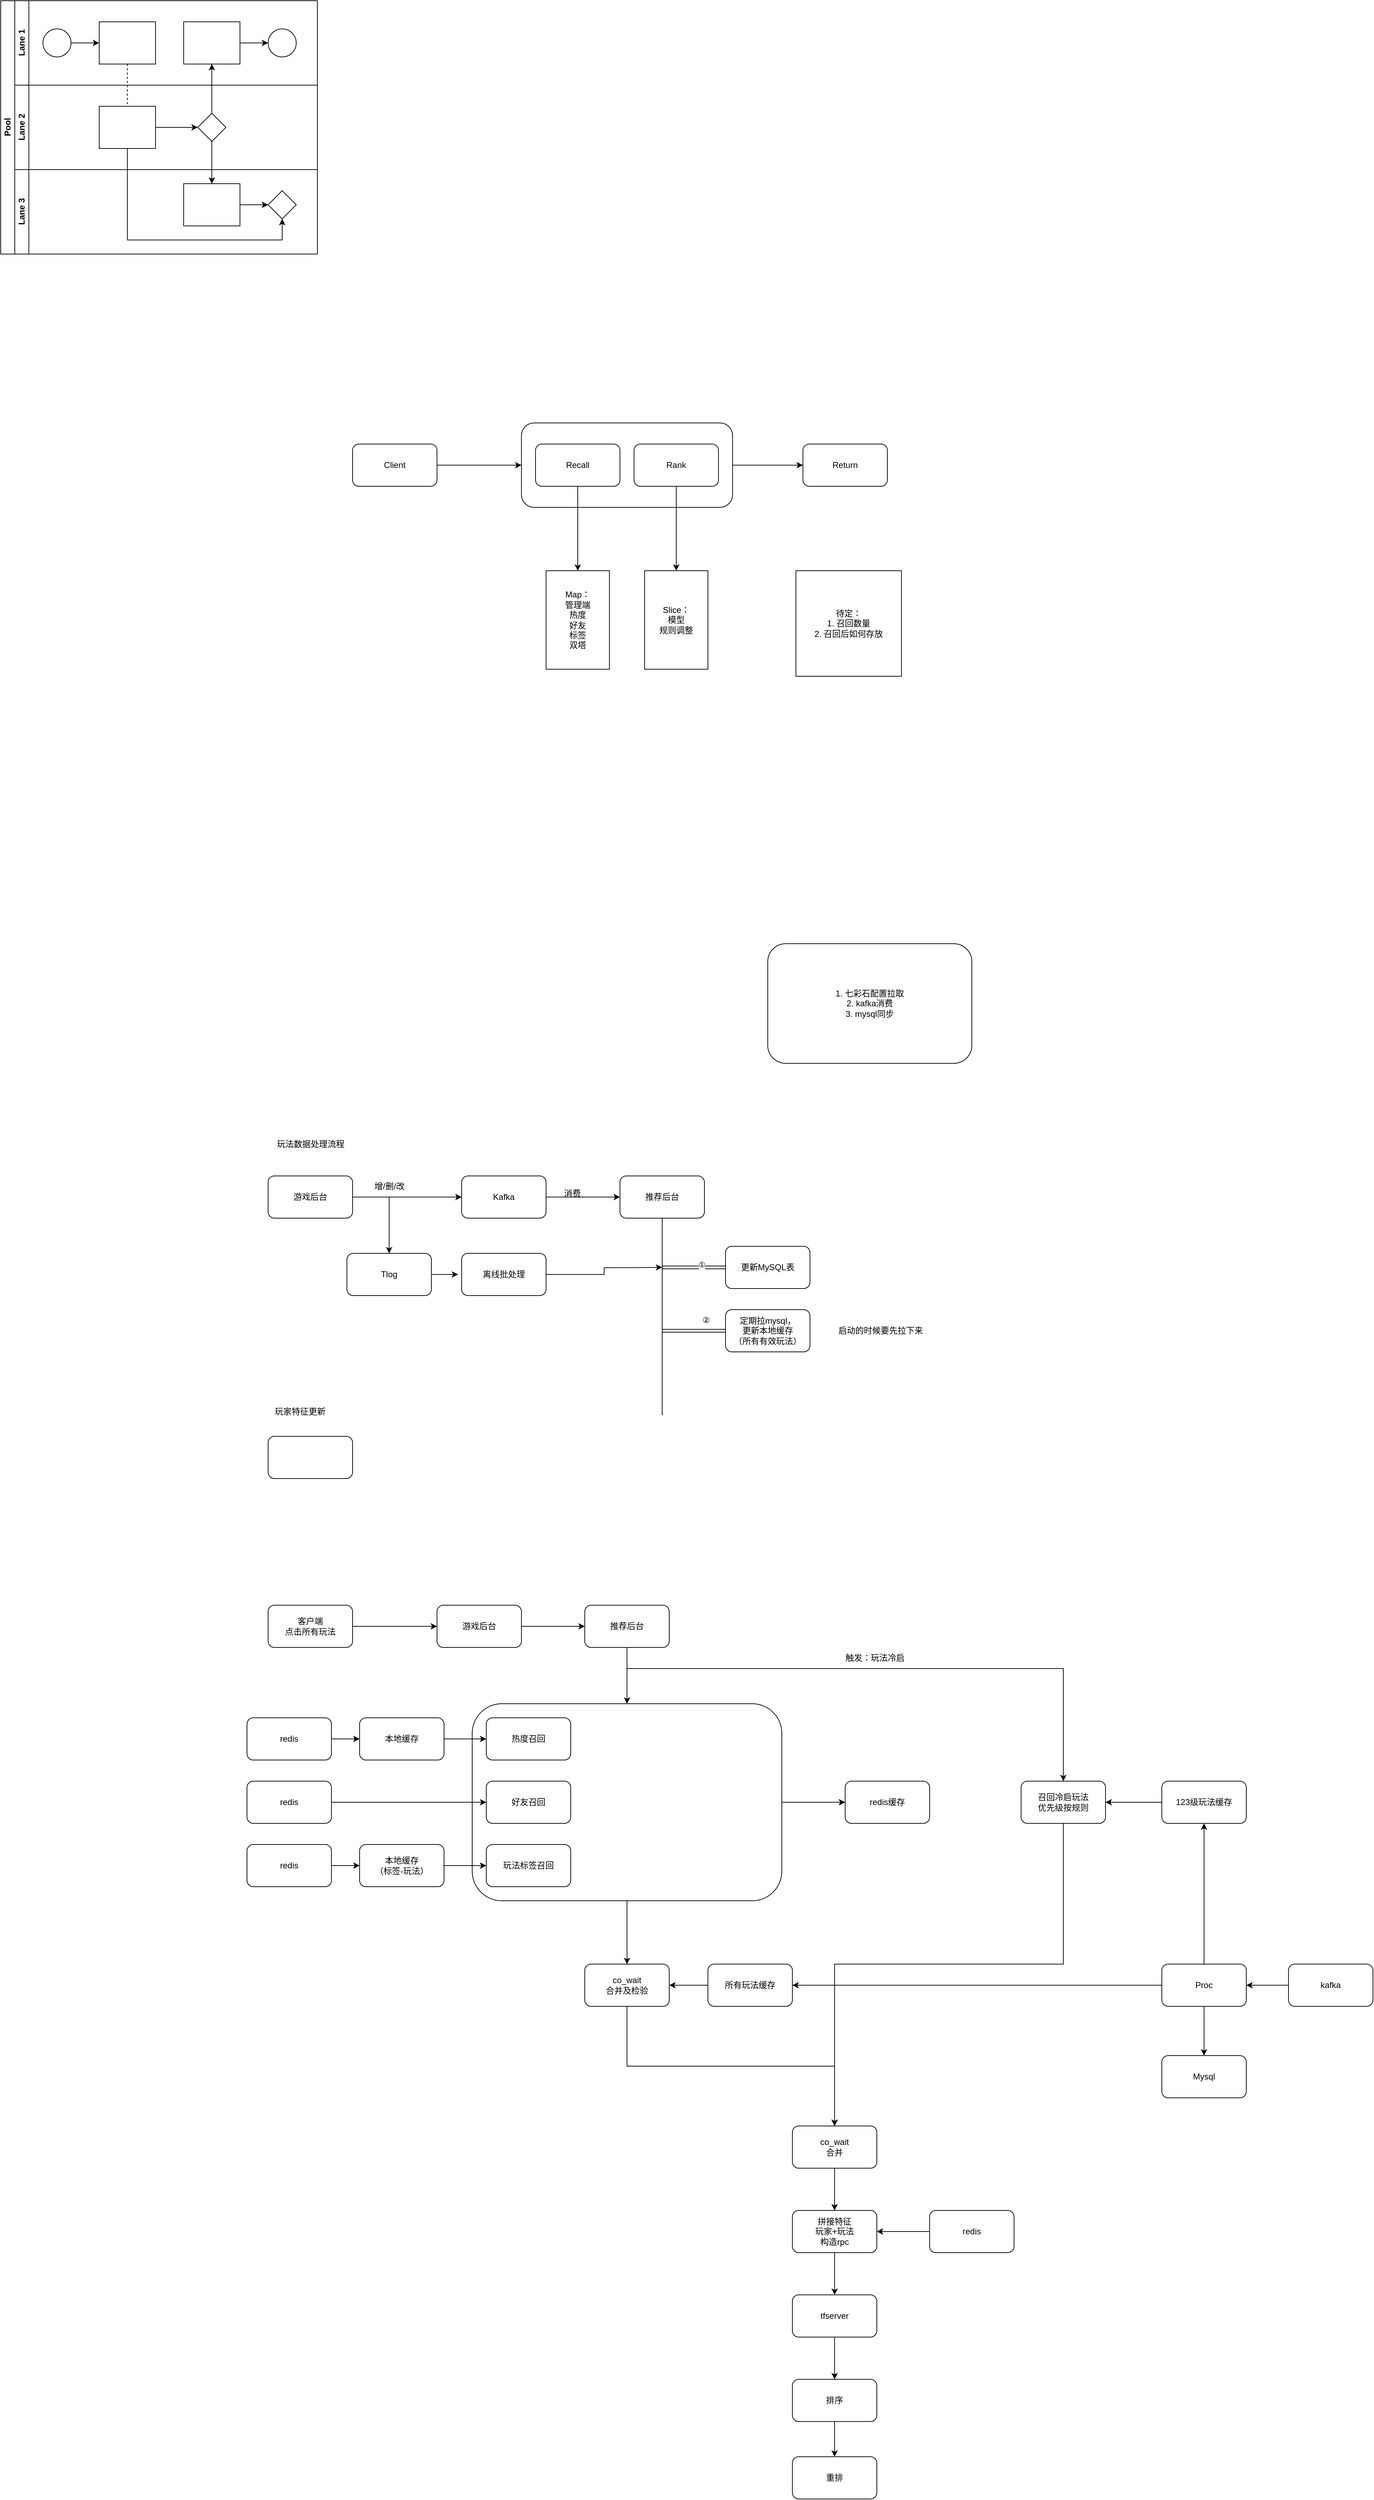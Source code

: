 <mxfile version="21.4.0" type="github">
  <diagram id="prtHgNgQTEPvFCAcTncT" name="Page-1">
    <mxGraphModel dx="2074" dy="1124" grid="1" gridSize="10" guides="1" tooltips="1" connect="1" arrows="1" fold="1" page="1" pageScale="1" pageWidth="3300" pageHeight="4681" math="0" shadow="0">
      <root>
        <mxCell id="0" />
        <mxCell id="1" parent="0" />
        <mxCell id="dNxyNK7c78bLwvsdeMH5-19" value="Pool" style="swimlane;html=1;childLayout=stackLayout;resizeParent=1;resizeParentMax=0;horizontal=0;startSize=20;horizontalStack=0;" parent="1" vertex="1">
          <mxGeometry x="120" y="120" width="450" height="360" as="geometry" />
        </mxCell>
        <mxCell id="dNxyNK7c78bLwvsdeMH5-27" value="" style="edgeStyle=orthogonalEdgeStyle;rounded=0;orthogonalLoop=1;jettySize=auto;html=1;dashed=1;endArrow=none;endFill=0;" parent="dNxyNK7c78bLwvsdeMH5-19" source="dNxyNK7c78bLwvsdeMH5-24" target="dNxyNK7c78bLwvsdeMH5-26" edge="1">
          <mxGeometry relative="1" as="geometry" />
        </mxCell>
        <mxCell id="dNxyNK7c78bLwvsdeMH5-31" style="edgeStyle=orthogonalEdgeStyle;rounded=0;orthogonalLoop=1;jettySize=auto;html=1;endArrow=classic;endFill=1;" parent="dNxyNK7c78bLwvsdeMH5-19" source="dNxyNK7c78bLwvsdeMH5-28" target="dNxyNK7c78bLwvsdeMH5-30" edge="1">
          <mxGeometry relative="1" as="geometry" />
        </mxCell>
        <mxCell id="dNxyNK7c78bLwvsdeMH5-35" style="edgeStyle=orthogonalEdgeStyle;rounded=0;orthogonalLoop=1;jettySize=auto;html=1;endArrow=classic;endFill=1;" parent="dNxyNK7c78bLwvsdeMH5-19" source="dNxyNK7c78bLwvsdeMH5-28" target="dNxyNK7c78bLwvsdeMH5-34" edge="1">
          <mxGeometry relative="1" as="geometry" />
        </mxCell>
        <mxCell id="dNxyNK7c78bLwvsdeMH5-38" style="edgeStyle=orthogonalEdgeStyle;rounded=0;orthogonalLoop=1;jettySize=auto;html=1;endArrow=classic;endFill=1;" parent="dNxyNK7c78bLwvsdeMH5-19" source="dNxyNK7c78bLwvsdeMH5-26" target="dNxyNK7c78bLwvsdeMH5-36" edge="1">
          <mxGeometry relative="1" as="geometry">
            <Array as="points">
              <mxPoint x="180" y="340" />
              <mxPoint x="400" y="340" />
            </Array>
          </mxGeometry>
        </mxCell>
        <mxCell id="dNxyNK7c78bLwvsdeMH5-20" value="Lane 1" style="swimlane;html=1;startSize=20;horizontal=0;" parent="dNxyNK7c78bLwvsdeMH5-19" vertex="1">
          <mxGeometry x="20" width="430" height="120" as="geometry" />
        </mxCell>
        <mxCell id="dNxyNK7c78bLwvsdeMH5-25" value="" style="edgeStyle=orthogonalEdgeStyle;rounded=0;orthogonalLoop=1;jettySize=auto;html=1;" parent="dNxyNK7c78bLwvsdeMH5-20" source="dNxyNK7c78bLwvsdeMH5-23" target="dNxyNK7c78bLwvsdeMH5-24" edge="1">
          <mxGeometry relative="1" as="geometry" />
        </mxCell>
        <mxCell id="dNxyNK7c78bLwvsdeMH5-23" value="" style="ellipse;whiteSpace=wrap;html=1;" parent="dNxyNK7c78bLwvsdeMH5-20" vertex="1">
          <mxGeometry x="40" y="40" width="40" height="40" as="geometry" />
        </mxCell>
        <mxCell id="dNxyNK7c78bLwvsdeMH5-24" value="" style="rounded=0;whiteSpace=wrap;html=1;fontFamily=Helvetica;fontSize=12;fontColor=#000000;align=center;" parent="dNxyNK7c78bLwvsdeMH5-20" vertex="1">
          <mxGeometry x="120" y="30" width="80" height="60" as="geometry" />
        </mxCell>
        <mxCell id="dNxyNK7c78bLwvsdeMH5-33" value="" style="edgeStyle=orthogonalEdgeStyle;rounded=0;orthogonalLoop=1;jettySize=auto;html=1;endArrow=classic;endFill=1;" parent="dNxyNK7c78bLwvsdeMH5-20" source="dNxyNK7c78bLwvsdeMH5-30" target="dNxyNK7c78bLwvsdeMH5-32" edge="1">
          <mxGeometry relative="1" as="geometry" />
        </mxCell>
        <mxCell id="dNxyNK7c78bLwvsdeMH5-30" value="" style="rounded=0;whiteSpace=wrap;html=1;fontFamily=Helvetica;fontSize=12;fontColor=#000000;align=center;" parent="dNxyNK7c78bLwvsdeMH5-20" vertex="1">
          <mxGeometry x="240" y="30" width="80" height="60" as="geometry" />
        </mxCell>
        <mxCell id="dNxyNK7c78bLwvsdeMH5-32" value="" style="ellipse;whiteSpace=wrap;html=1;" parent="dNxyNK7c78bLwvsdeMH5-20" vertex="1">
          <mxGeometry x="360" y="40" width="40" height="40" as="geometry" />
        </mxCell>
        <mxCell id="dNxyNK7c78bLwvsdeMH5-21" value="Lane 2" style="swimlane;html=1;startSize=20;horizontal=0;" parent="dNxyNK7c78bLwvsdeMH5-19" vertex="1">
          <mxGeometry x="20" y="120" width="430" height="120" as="geometry" />
        </mxCell>
        <mxCell id="dNxyNK7c78bLwvsdeMH5-29" value="" style="edgeStyle=orthogonalEdgeStyle;rounded=0;orthogonalLoop=1;jettySize=auto;html=1;endArrow=classic;endFill=1;" parent="dNxyNK7c78bLwvsdeMH5-21" source="dNxyNK7c78bLwvsdeMH5-26" target="dNxyNK7c78bLwvsdeMH5-28" edge="1">
          <mxGeometry relative="1" as="geometry" />
        </mxCell>
        <mxCell id="dNxyNK7c78bLwvsdeMH5-26" value="" style="rounded=0;whiteSpace=wrap;html=1;fontFamily=Helvetica;fontSize=12;fontColor=#000000;align=center;" parent="dNxyNK7c78bLwvsdeMH5-21" vertex="1">
          <mxGeometry x="120" y="30" width="80" height="60" as="geometry" />
        </mxCell>
        <mxCell id="dNxyNK7c78bLwvsdeMH5-28" value="" style="rhombus;whiteSpace=wrap;html=1;fontFamily=Helvetica;fontSize=12;fontColor=#000000;align=center;" parent="dNxyNK7c78bLwvsdeMH5-21" vertex="1">
          <mxGeometry x="260" y="40" width="40" height="40" as="geometry" />
        </mxCell>
        <mxCell id="dNxyNK7c78bLwvsdeMH5-22" value="Lane 3" style="swimlane;html=1;startSize=20;horizontal=0;" parent="dNxyNK7c78bLwvsdeMH5-19" vertex="1">
          <mxGeometry x="20" y="240" width="430" height="120" as="geometry" />
        </mxCell>
        <mxCell id="dNxyNK7c78bLwvsdeMH5-37" value="" style="edgeStyle=orthogonalEdgeStyle;rounded=0;orthogonalLoop=1;jettySize=auto;html=1;endArrow=classic;endFill=1;" parent="dNxyNK7c78bLwvsdeMH5-22" source="dNxyNK7c78bLwvsdeMH5-34" target="dNxyNK7c78bLwvsdeMH5-36" edge="1">
          <mxGeometry relative="1" as="geometry" />
        </mxCell>
        <mxCell id="dNxyNK7c78bLwvsdeMH5-34" value="" style="rounded=0;whiteSpace=wrap;html=1;fontFamily=Helvetica;fontSize=12;fontColor=#000000;align=center;" parent="dNxyNK7c78bLwvsdeMH5-22" vertex="1">
          <mxGeometry x="240" y="20" width="80" height="60" as="geometry" />
        </mxCell>
        <mxCell id="dNxyNK7c78bLwvsdeMH5-36" value="" style="rhombus;whiteSpace=wrap;html=1;fontFamily=Helvetica;fontSize=12;fontColor=#000000;align=center;" parent="dNxyNK7c78bLwvsdeMH5-22" vertex="1">
          <mxGeometry x="360" y="30" width="40" height="40" as="geometry" />
        </mxCell>
        <mxCell id="fTJzFrV_b3VGSLd2efUN-6" style="edgeStyle=orthogonalEdgeStyle;rounded=0;orthogonalLoop=1;jettySize=auto;html=1;exitX=1;exitY=0.5;exitDx=0;exitDy=0;entryX=0;entryY=0.5;entryDx=0;entryDy=0;" edge="1" parent="1" source="fTJzFrV_b3VGSLd2efUN-2" target="fTJzFrV_b3VGSLd2efUN-3">
          <mxGeometry relative="1" as="geometry" />
        </mxCell>
        <mxCell id="fTJzFrV_b3VGSLd2efUN-2" value="Client" style="rounded=1;whiteSpace=wrap;html=1;" vertex="1" parent="1">
          <mxGeometry x="620" y="750" width="120" height="60" as="geometry" />
        </mxCell>
        <mxCell id="fTJzFrV_b3VGSLd2efUN-8" style="edgeStyle=orthogonalEdgeStyle;rounded=0;orthogonalLoop=1;jettySize=auto;html=1;exitX=1;exitY=0.5;exitDx=0;exitDy=0;entryX=0;entryY=0.5;entryDx=0;entryDy=0;" edge="1" parent="1" source="fTJzFrV_b3VGSLd2efUN-3" target="fTJzFrV_b3VGSLd2efUN-7">
          <mxGeometry relative="1" as="geometry">
            <mxPoint x="1250" y="780" as="targetPoint" />
          </mxGeometry>
        </mxCell>
        <mxCell id="fTJzFrV_b3VGSLd2efUN-3" value="" style="rounded=1;whiteSpace=wrap;html=1;" vertex="1" parent="1">
          <mxGeometry x="860" y="720" width="300" height="120" as="geometry" />
        </mxCell>
        <mxCell id="fTJzFrV_b3VGSLd2efUN-12" style="edgeStyle=orthogonalEdgeStyle;rounded=0;orthogonalLoop=1;jettySize=auto;html=1;exitX=0.5;exitY=1;exitDx=0;exitDy=0;entryX=0.5;entryY=0;entryDx=0;entryDy=0;" edge="1" parent="1" source="fTJzFrV_b3VGSLd2efUN-4" target="fTJzFrV_b3VGSLd2efUN-11">
          <mxGeometry relative="1" as="geometry" />
        </mxCell>
        <mxCell id="fTJzFrV_b3VGSLd2efUN-4" value="Rank" style="rounded=1;whiteSpace=wrap;html=1;" vertex="1" parent="1">
          <mxGeometry x="1020" y="750" width="120" height="60" as="geometry" />
        </mxCell>
        <mxCell id="fTJzFrV_b3VGSLd2efUN-10" style="edgeStyle=orthogonalEdgeStyle;rounded=0;orthogonalLoop=1;jettySize=auto;html=1;exitX=0.5;exitY=1;exitDx=0;exitDy=0;entryX=0.5;entryY=0;entryDx=0;entryDy=0;" edge="1" parent="1" source="fTJzFrV_b3VGSLd2efUN-5" target="fTJzFrV_b3VGSLd2efUN-9">
          <mxGeometry relative="1" as="geometry" />
        </mxCell>
        <mxCell id="fTJzFrV_b3VGSLd2efUN-5" value="Recall" style="rounded=1;whiteSpace=wrap;html=1;" vertex="1" parent="1">
          <mxGeometry x="880" y="750" width="120" height="60" as="geometry" />
        </mxCell>
        <mxCell id="fTJzFrV_b3VGSLd2efUN-7" value="Return" style="rounded=1;whiteSpace=wrap;html=1;" vertex="1" parent="1">
          <mxGeometry x="1260" y="750" width="120" height="60" as="geometry" />
        </mxCell>
        <mxCell id="fTJzFrV_b3VGSLd2efUN-9" value="Map：&lt;br&gt;管理端&lt;br&gt;热度&lt;br&gt;好友&lt;br&gt;标签&lt;br&gt;双塔" style="rounded=0;whiteSpace=wrap;html=1;" vertex="1" parent="1">
          <mxGeometry x="895" y="930" width="90" height="140" as="geometry" />
        </mxCell>
        <mxCell id="fTJzFrV_b3VGSLd2efUN-11" value="Slice：&lt;br&gt;模型&lt;br&gt;规则调整" style="rounded=0;whiteSpace=wrap;html=1;" vertex="1" parent="1">
          <mxGeometry x="1035" y="930" width="90" height="140" as="geometry" />
        </mxCell>
        <mxCell id="fTJzFrV_b3VGSLd2efUN-13" value="待定：&lt;br&gt;1. 召回数量&lt;br&gt;2. 召回后如何存放" style="whiteSpace=wrap;html=1;aspect=fixed;" vertex="1" parent="1">
          <mxGeometry x="1250" y="930" width="150" height="150" as="geometry" />
        </mxCell>
        <mxCell id="fTJzFrV_b3VGSLd2efUN-17" style="edgeStyle=orthogonalEdgeStyle;rounded=0;orthogonalLoop=1;jettySize=auto;html=1;exitX=1;exitY=0.5;exitDx=0;exitDy=0;entryX=0;entryY=0.5;entryDx=0;entryDy=0;" edge="1" parent="1" source="fTJzFrV_b3VGSLd2efUN-14" target="fTJzFrV_b3VGSLd2efUN-15">
          <mxGeometry relative="1" as="geometry" />
        </mxCell>
        <mxCell id="fTJzFrV_b3VGSLd2efUN-14" value="游戏后台" style="rounded=1;whiteSpace=wrap;html=1;" vertex="1" parent="1">
          <mxGeometry x="500" y="1790" width="120" height="60" as="geometry" />
        </mxCell>
        <mxCell id="fTJzFrV_b3VGSLd2efUN-18" style="edgeStyle=orthogonalEdgeStyle;rounded=0;orthogonalLoop=1;jettySize=auto;html=1;exitX=1;exitY=0.5;exitDx=0;exitDy=0;" edge="1" parent="1" source="fTJzFrV_b3VGSLd2efUN-15" target="fTJzFrV_b3VGSLd2efUN-16">
          <mxGeometry relative="1" as="geometry" />
        </mxCell>
        <mxCell id="fTJzFrV_b3VGSLd2efUN-15" value="Kafka" style="rounded=1;whiteSpace=wrap;html=1;" vertex="1" parent="1">
          <mxGeometry x="775" y="1790" width="120" height="60" as="geometry" />
        </mxCell>
        <mxCell id="fTJzFrV_b3VGSLd2efUN-16" value="推荐后台" style="rounded=1;whiteSpace=wrap;html=1;" vertex="1" parent="1">
          <mxGeometry x="1000" y="1790" width="120" height="60" as="geometry" />
        </mxCell>
        <mxCell id="fTJzFrV_b3VGSLd2efUN-31" style="edgeStyle=orthogonalEdgeStyle;rounded=0;orthogonalLoop=1;jettySize=auto;html=1;entryX=0.5;entryY=0;entryDx=0;entryDy=0;" edge="1" parent="1" source="fTJzFrV_b3VGSLd2efUN-19" target="fTJzFrV_b3VGSLd2efUN-29">
          <mxGeometry relative="1" as="geometry" />
        </mxCell>
        <mxCell id="fTJzFrV_b3VGSLd2efUN-19" value="增/删/改" style="text;html=1;align=center;verticalAlign=middle;resizable=0;points=[];autosize=1;strokeColor=none;fillColor=none;" vertex="1" parent="1">
          <mxGeometry x="637" y="1790" width="70" height="30" as="geometry" />
        </mxCell>
        <mxCell id="fTJzFrV_b3VGSLd2efUN-20" value="消费" style="text;html=1;align=center;verticalAlign=middle;resizable=0;points=[];autosize=1;strokeColor=none;fillColor=none;" vertex="1" parent="1">
          <mxGeometry x="907" y="1800" width="50" height="30" as="geometry" />
        </mxCell>
        <mxCell id="fTJzFrV_b3VGSLd2efUN-21" value="" style="endArrow=none;html=1;rounded=0;entryX=0.5;entryY=1;entryDx=0;entryDy=0;" edge="1" parent="1" target="fTJzFrV_b3VGSLd2efUN-16">
          <mxGeometry width="50" height="50" relative="1" as="geometry">
            <mxPoint x="1060" y="2130" as="sourcePoint" />
            <mxPoint x="1060" y="1940" as="targetPoint" />
            <Array as="points">
              <mxPoint x="1060" y="1920" />
            </Array>
          </mxGeometry>
        </mxCell>
        <mxCell id="fTJzFrV_b3VGSLd2efUN-22" value="玩法数据处理流程" style="text;html=1;align=center;verticalAlign=middle;resizable=0;points=[];autosize=1;strokeColor=none;fillColor=none;" vertex="1" parent="1">
          <mxGeometry x="490" y="1730" width="140" height="30" as="geometry" />
        </mxCell>
        <mxCell id="fTJzFrV_b3VGSLd2efUN-24" style="rounded=0;orthogonalLoop=1;jettySize=auto;html=1;exitX=0;exitY=0.5;exitDx=0;exitDy=0;shape=link;" edge="1" parent="1" source="fTJzFrV_b3VGSLd2efUN-23">
          <mxGeometry relative="1" as="geometry">
            <mxPoint x="1060" y="1920" as="targetPoint" />
          </mxGeometry>
        </mxCell>
        <mxCell id="fTJzFrV_b3VGSLd2efUN-27" value="①" style="edgeLabel;html=1;align=center;verticalAlign=middle;resizable=0;points=[];" vertex="1" connectable="0" parent="fTJzFrV_b3VGSLd2efUN-24">
          <mxGeometry x="-0.23" y="-4" relative="1" as="geometry">
            <mxPoint as="offset" />
          </mxGeometry>
        </mxCell>
        <mxCell id="fTJzFrV_b3VGSLd2efUN-23" value="更新MySQL表" style="rounded=1;whiteSpace=wrap;html=1;" vertex="1" parent="1">
          <mxGeometry x="1150" y="1890" width="120" height="60" as="geometry" />
        </mxCell>
        <mxCell id="fTJzFrV_b3VGSLd2efUN-25" style="rounded=0;orthogonalLoop=1;jettySize=auto;html=1;exitX=0;exitY=0.5;exitDx=0;exitDy=0;shape=link;" edge="1" parent="1" source="fTJzFrV_b3VGSLd2efUN-26">
          <mxGeometry relative="1" as="geometry">
            <mxPoint x="1060" y="2010" as="targetPoint" />
          </mxGeometry>
        </mxCell>
        <mxCell id="fTJzFrV_b3VGSLd2efUN-26" value="定期拉mysql，&lt;br&gt;更新本地缓存&lt;br&gt;（所有有效玩法）" style="rounded=1;whiteSpace=wrap;html=1;" vertex="1" parent="1">
          <mxGeometry x="1150" y="1980" width="120" height="60" as="geometry" />
        </mxCell>
        <mxCell id="fTJzFrV_b3VGSLd2efUN-28" value="②" style="text;html=1;align=center;verticalAlign=middle;resizable=0;points=[];autosize=1;strokeColor=none;fillColor=none;" vertex="1" parent="1">
          <mxGeometry x="1102" y="1980" width="40" height="30" as="geometry" />
        </mxCell>
        <mxCell id="fTJzFrV_b3VGSLd2efUN-33" style="edgeStyle=orthogonalEdgeStyle;rounded=0;orthogonalLoop=1;jettySize=auto;html=1;exitX=1;exitY=0.5;exitDx=0;exitDy=0;" edge="1" parent="1" source="fTJzFrV_b3VGSLd2efUN-29">
          <mxGeometry relative="1" as="geometry">
            <mxPoint x="770" y="1930" as="targetPoint" />
          </mxGeometry>
        </mxCell>
        <mxCell id="fTJzFrV_b3VGSLd2efUN-29" value="Tlog" style="rounded=1;whiteSpace=wrap;html=1;" vertex="1" parent="1">
          <mxGeometry x="612" y="1900" width="120" height="60" as="geometry" />
        </mxCell>
        <mxCell id="fTJzFrV_b3VGSLd2efUN-34" style="edgeStyle=orthogonalEdgeStyle;rounded=0;orthogonalLoop=1;jettySize=auto;html=1;exitX=1;exitY=0.5;exitDx=0;exitDy=0;" edge="1" parent="1" source="fTJzFrV_b3VGSLd2efUN-32">
          <mxGeometry relative="1" as="geometry">
            <mxPoint x="1060" y="1920" as="targetPoint" />
          </mxGeometry>
        </mxCell>
        <mxCell id="fTJzFrV_b3VGSLd2efUN-32" value="离线批处理" style="rounded=1;whiteSpace=wrap;html=1;" vertex="1" parent="1">
          <mxGeometry x="775" y="1900" width="120" height="60" as="geometry" />
        </mxCell>
        <mxCell id="fTJzFrV_b3VGSLd2efUN-35" value="启动的时候要先拉下来" style="text;html=1;align=center;verticalAlign=middle;resizable=0;points=[];autosize=1;strokeColor=none;fillColor=none;" vertex="1" parent="1">
          <mxGeometry x="1290" y="1995" width="160" height="30" as="geometry" />
        </mxCell>
        <mxCell id="fTJzFrV_b3VGSLd2efUN-36" value="1. 七彩石配置拉取&lt;br&gt;2. kafka消费&lt;br&gt;3. mysql同步" style="rounded=1;whiteSpace=wrap;html=1;" vertex="1" parent="1">
          <mxGeometry x="1210" y="1460" width="290" height="170" as="geometry" />
        </mxCell>
        <mxCell id="fTJzFrV_b3VGSLd2efUN-37" value="" style="rounded=1;whiteSpace=wrap;html=1;" vertex="1" parent="1">
          <mxGeometry x="500" y="2160" width="120" height="60" as="geometry" />
        </mxCell>
        <mxCell id="fTJzFrV_b3VGSLd2efUN-38" value="玩家特征更新" style="text;html=1;align=center;verticalAlign=middle;resizable=0;points=[];autosize=1;strokeColor=none;fillColor=none;" vertex="1" parent="1">
          <mxGeometry x="490" y="2110" width="110" height="30" as="geometry" />
        </mxCell>
        <mxCell id="fTJzFrV_b3VGSLd2efUN-43" style="edgeStyle=orthogonalEdgeStyle;rounded=0;orthogonalLoop=1;jettySize=auto;html=1;exitX=1;exitY=0.5;exitDx=0;exitDy=0;" edge="1" parent="1" source="fTJzFrV_b3VGSLd2efUN-39" target="fTJzFrV_b3VGSLd2efUN-42">
          <mxGeometry relative="1" as="geometry" />
        </mxCell>
        <mxCell id="fTJzFrV_b3VGSLd2efUN-39" value="游戏后台" style="rounded=1;whiteSpace=wrap;html=1;" vertex="1" parent="1">
          <mxGeometry x="740" y="2400" width="120" height="60" as="geometry" />
        </mxCell>
        <mxCell id="fTJzFrV_b3VGSLd2efUN-41" style="edgeStyle=orthogonalEdgeStyle;rounded=0;orthogonalLoop=1;jettySize=auto;html=1;exitX=1;exitY=0.5;exitDx=0;exitDy=0;entryX=0;entryY=0.5;entryDx=0;entryDy=0;" edge="1" parent="1" source="fTJzFrV_b3VGSLd2efUN-40" target="fTJzFrV_b3VGSLd2efUN-39">
          <mxGeometry relative="1" as="geometry" />
        </mxCell>
        <mxCell id="fTJzFrV_b3VGSLd2efUN-40" value="客户端&lt;br&gt;点击所有玩法" style="rounded=1;whiteSpace=wrap;html=1;" vertex="1" parent="1">
          <mxGeometry x="500" y="2400" width="120" height="60" as="geometry" />
        </mxCell>
        <mxCell id="fTJzFrV_b3VGSLd2efUN-45" style="edgeStyle=orthogonalEdgeStyle;rounded=0;orthogonalLoop=1;jettySize=auto;html=1;exitX=0.5;exitY=1;exitDx=0;exitDy=0;entryX=0.5;entryY=0;entryDx=0;entryDy=0;" edge="1" parent="1" source="fTJzFrV_b3VGSLd2efUN-42" target="fTJzFrV_b3VGSLd2efUN-44">
          <mxGeometry relative="1" as="geometry">
            <Array as="points">
              <mxPoint x="1010" y="2490" />
              <mxPoint x="1010" y="2490" />
            </Array>
          </mxGeometry>
        </mxCell>
        <mxCell id="fTJzFrV_b3VGSLd2efUN-42" value="推荐后台" style="rounded=1;whiteSpace=wrap;html=1;" vertex="1" parent="1">
          <mxGeometry x="950" y="2400" width="120" height="60" as="geometry" />
        </mxCell>
        <mxCell id="fTJzFrV_b3VGSLd2efUN-62" style="edgeStyle=orthogonalEdgeStyle;rounded=0;orthogonalLoop=1;jettySize=auto;html=1;exitX=1;exitY=0.5;exitDx=0;exitDy=0;entryX=0;entryY=0.5;entryDx=0;entryDy=0;" edge="1" parent="1" source="fTJzFrV_b3VGSLd2efUN-44" target="fTJzFrV_b3VGSLd2efUN-61">
          <mxGeometry relative="1" as="geometry" />
        </mxCell>
        <mxCell id="fTJzFrV_b3VGSLd2efUN-64" style="edgeStyle=orthogonalEdgeStyle;rounded=0;orthogonalLoop=1;jettySize=auto;html=1;exitX=0.5;exitY=1;exitDx=0;exitDy=0;entryX=0.5;entryY=0;entryDx=0;entryDy=0;" edge="1" parent="1" source="fTJzFrV_b3VGSLd2efUN-44" target="fTJzFrV_b3VGSLd2efUN-63">
          <mxGeometry relative="1" as="geometry" />
        </mxCell>
        <mxCell id="fTJzFrV_b3VGSLd2efUN-44" value="" style="rounded=1;whiteSpace=wrap;html=1;" vertex="1" parent="1">
          <mxGeometry x="790" y="2540" width="440" height="280" as="geometry" />
        </mxCell>
        <mxCell id="fTJzFrV_b3VGSLd2efUN-46" value="热度召回" style="rounded=1;whiteSpace=wrap;html=1;" vertex="1" parent="1">
          <mxGeometry x="810" y="2560" width="120" height="60" as="geometry" />
        </mxCell>
        <mxCell id="fTJzFrV_b3VGSLd2efUN-47" value="好友召回" style="rounded=1;whiteSpace=wrap;html=1;" vertex="1" parent="1">
          <mxGeometry x="810" y="2650" width="120" height="60" as="geometry" />
        </mxCell>
        <mxCell id="fTJzFrV_b3VGSLd2efUN-48" value="玩法标签召回" style="rounded=1;whiteSpace=wrap;html=1;" vertex="1" parent="1">
          <mxGeometry x="810" y="2740" width="120" height="60" as="geometry" />
        </mxCell>
        <mxCell id="fTJzFrV_b3VGSLd2efUN-50" style="edgeStyle=orthogonalEdgeStyle;rounded=0;orthogonalLoop=1;jettySize=auto;html=1;exitX=1;exitY=0.5;exitDx=0;exitDy=0;entryX=0;entryY=0.5;entryDx=0;entryDy=0;" edge="1" parent="1" source="fTJzFrV_b3VGSLd2efUN-49" target="fTJzFrV_b3VGSLd2efUN-46">
          <mxGeometry relative="1" as="geometry" />
        </mxCell>
        <mxCell id="fTJzFrV_b3VGSLd2efUN-49" value="本地缓存" style="rounded=1;whiteSpace=wrap;html=1;" vertex="1" parent="1">
          <mxGeometry x="630" y="2560" width="120" height="60" as="geometry" />
        </mxCell>
        <mxCell id="fTJzFrV_b3VGSLd2efUN-52" style="edgeStyle=orthogonalEdgeStyle;rounded=0;orthogonalLoop=1;jettySize=auto;html=1;exitX=1;exitY=0.5;exitDx=0;exitDy=0;entryX=0;entryY=0.5;entryDx=0;entryDy=0;" edge="1" parent="1" source="fTJzFrV_b3VGSLd2efUN-51" target="fTJzFrV_b3VGSLd2efUN-49">
          <mxGeometry relative="1" as="geometry" />
        </mxCell>
        <mxCell id="fTJzFrV_b3VGSLd2efUN-51" value="redis" style="rounded=1;whiteSpace=wrap;html=1;" vertex="1" parent="1">
          <mxGeometry x="470" y="2560" width="120" height="60" as="geometry" />
        </mxCell>
        <mxCell id="fTJzFrV_b3VGSLd2efUN-55" style="edgeStyle=orthogonalEdgeStyle;rounded=0;orthogonalLoop=1;jettySize=auto;html=1;exitX=1;exitY=0.5;exitDx=0;exitDy=0;entryX=0;entryY=0.5;entryDx=0;entryDy=0;" edge="1" parent="1" source="fTJzFrV_b3VGSLd2efUN-56" target="fTJzFrV_b3VGSLd2efUN-47">
          <mxGeometry relative="1" as="geometry">
            <mxPoint x="630" y="2680" as="targetPoint" />
          </mxGeometry>
        </mxCell>
        <mxCell id="fTJzFrV_b3VGSLd2efUN-56" value="redis" style="rounded=1;whiteSpace=wrap;html=1;" vertex="1" parent="1">
          <mxGeometry x="470" y="2650" width="120" height="60" as="geometry" />
        </mxCell>
        <mxCell id="fTJzFrV_b3VGSLd2efUN-57" style="edgeStyle=orthogonalEdgeStyle;rounded=0;orthogonalLoop=1;jettySize=auto;html=1;exitX=1;exitY=0.5;exitDx=0;exitDy=0;entryX=0;entryY=0.5;entryDx=0;entryDy=0;" edge="1" parent="1" source="fTJzFrV_b3VGSLd2efUN-58">
          <mxGeometry relative="1" as="geometry">
            <mxPoint x="810" y="2770" as="targetPoint" />
          </mxGeometry>
        </mxCell>
        <mxCell id="fTJzFrV_b3VGSLd2efUN-58" value="本地缓存&lt;br&gt;（标签-玩法）" style="rounded=1;whiteSpace=wrap;html=1;" vertex="1" parent="1">
          <mxGeometry x="630" y="2740" width="120" height="60" as="geometry" />
        </mxCell>
        <mxCell id="fTJzFrV_b3VGSLd2efUN-59" style="edgeStyle=orthogonalEdgeStyle;rounded=0;orthogonalLoop=1;jettySize=auto;html=1;exitX=1;exitY=0.5;exitDx=0;exitDy=0;entryX=0;entryY=0.5;entryDx=0;entryDy=0;" edge="1" parent="1" source="fTJzFrV_b3VGSLd2efUN-60" target="fTJzFrV_b3VGSLd2efUN-58">
          <mxGeometry relative="1" as="geometry" />
        </mxCell>
        <mxCell id="fTJzFrV_b3VGSLd2efUN-60" value="redis" style="rounded=1;whiteSpace=wrap;html=1;" vertex="1" parent="1">
          <mxGeometry x="470" y="2740" width="120" height="60" as="geometry" />
        </mxCell>
        <mxCell id="fTJzFrV_b3VGSLd2efUN-61" value="redis缓存" style="rounded=1;whiteSpace=wrap;html=1;" vertex="1" parent="1">
          <mxGeometry x="1320" y="2650" width="120" height="60" as="geometry" />
        </mxCell>
        <mxCell id="fTJzFrV_b3VGSLd2efUN-78" style="edgeStyle=elbowEdgeStyle;rounded=0;orthogonalLoop=1;jettySize=auto;html=1;elbow=vertical;" edge="1" parent="1" source="fTJzFrV_b3VGSLd2efUN-63" target="fTJzFrV_b3VGSLd2efUN-77">
          <mxGeometry relative="1" as="geometry" />
        </mxCell>
        <mxCell id="fTJzFrV_b3VGSLd2efUN-63" value="co_wait&lt;br&gt;合并及检验" style="rounded=1;whiteSpace=wrap;html=1;" vertex="1" parent="1">
          <mxGeometry x="950" y="2910" width="120" height="60" as="geometry" />
        </mxCell>
        <mxCell id="fTJzFrV_b3VGSLd2efUN-67" style="edgeStyle=orthogonalEdgeStyle;rounded=0;orthogonalLoop=1;jettySize=auto;html=1;exitX=0;exitY=0.5;exitDx=0;exitDy=0;" edge="1" parent="1" source="fTJzFrV_b3VGSLd2efUN-65" target="fTJzFrV_b3VGSLd2efUN-63">
          <mxGeometry relative="1" as="geometry" />
        </mxCell>
        <mxCell id="fTJzFrV_b3VGSLd2efUN-65" value="所有玩法缓存" style="rounded=1;whiteSpace=wrap;html=1;" vertex="1" parent="1">
          <mxGeometry x="1125" y="2910" width="120" height="60" as="geometry" />
        </mxCell>
        <mxCell id="fTJzFrV_b3VGSLd2efUN-70" style="edgeStyle=orthogonalEdgeStyle;rounded=0;orthogonalLoop=1;jettySize=auto;html=1;exitX=0.5;exitY=0;exitDx=0;exitDy=0;entryX=0.5;entryY=0;entryDx=0;entryDy=0;" edge="1" parent="1" target="fTJzFrV_b3VGSLd2efUN-68">
          <mxGeometry relative="1" as="geometry">
            <mxPoint x="1010" y="2490" as="sourcePoint" />
            <Array as="points">
              <mxPoint x="1630" y="2490" />
            </Array>
          </mxGeometry>
        </mxCell>
        <mxCell id="fTJzFrV_b3VGSLd2efUN-75" style="edgeStyle=elbowEdgeStyle;rounded=0;orthogonalLoop=1;jettySize=auto;html=1;exitX=0.5;exitY=1;exitDx=0;exitDy=0;elbow=vertical;entryX=0.5;entryY=0;entryDx=0;entryDy=0;" edge="1" parent="1" source="fTJzFrV_b3VGSLd2efUN-68" target="fTJzFrV_b3VGSLd2efUN-77">
          <mxGeometry relative="1" as="geometry">
            <mxPoint x="1300" y="3150" as="targetPoint" />
            <Array as="points">
              <mxPoint x="1470" y="2910" />
            </Array>
          </mxGeometry>
        </mxCell>
        <mxCell id="fTJzFrV_b3VGSLd2efUN-68" value="召回冷启玩法&lt;br&gt;优先级按规则" style="rounded=1;whiteSpace=wrap;html=1;" vertex="1" parent="1">
          <mxGeometry x="1570" y="2650" width="120" height="60" as="geometry" />
        </mxCell>
        <mxCell id="fTJzFrV_b3VGSLd2efUN-72" value="触发：玩法冷启" style="text;html=1;align=center;verticalAlign=middle;resizable=0;points=[];autosize=1;strokeColor=none;fillColor=none;" vertex="1" parent="1">
          <mxGeometry x="1302" y="2460" width="120" height="30" as="geometry" />
        </mxCell>
        <mxCell id="fTJzFrV_b3VGSLd2efUN-74" style="edgeStyle=orthogonalEdgeStyle;rounded=0;orthogonalLoop=1;jettySize=auto;html=1;exitX=0;exitY=0.5;exitDx=0;exitDy=0;entryX=1;entryY=0.5;entryDx=0;entryDy=0;" edge="1" parent="1" source="fTJzFrV_b3VGSLd2efUN-73" target="fTJzFrV_b3VGSLd2efUN-68">
          <mxGeometry relative="1" as="geometry" />
        </mxCell>
        <mxCell id="fTJzFrV_b3VGSLd2efUN-73" value="123级玩法缓存" style="rounded=1;whiteSpace=wrap;html=1;" vertex="1" parent="1">
          <mxGeometry x="1770" y="2650" width="120" height="60" as="geometry" />
        </mxCell>
        <mxCell id="fTJzFrV_b3VGSLd2efUN-80" style="edgeStyle=orthogonalEdgeStyle;rounded=0;orthogonalLoop=1;jettySize=auto;html=1;entryX=0.5;entryY=0;entryDx=0;entryDy=0;" edge="1" parent="1" source="fTJzFrV_b3VGSLd2efUN-77" target="fTJzFrV_b3VGSLd2efUN-79">
          <mxGeometry relative="1" as="geometry" />
        </mxCell>
        <mxCell id="fTJzFrV_b3VGSLd2efUN-77" value="co_wait&lt;br&gt;合并" style="rounded=1;whiteSpace=wrap;html=1;" vertex="1" parent="1">
          <mxGeometry x="1245" y="3140" width="120" height="60" as="geometry" />
        </mxCell>
        <mxCell id="fTJzFrV_b3VGSLd2efUN-84" style="edgeStyle=orthogonalEdgeStyle;rounded=0;orthogonalLoop=1;jettySize=auto;html=1;exitX=0.5;exitY=1;exitDx=0;exitDy=0;entryX=0.5;entryY=0;entryDx=0;entryDy=0;" edge="1" parent="1" source="fTJzFrV_b3VGSLd2efUN-79" target="fTJzFrV_b3VGSLd2efUN-83">
          <mxGeometry relative="1" as="geometry" />
        </mxCell>
        <mxCell id="fTJzFrV_b3VGSLd2efUN-79" value="拼接特征&lt;br&gt;玩家+玩法&lt;br&gt;构造rpc" style="rounded=1;whiteSpace=wrap;html=1;" vertex="1" parent="1">
          <mxGeometry x="1245" y="3260" width="120" height="60" as="geometry" />
        </mxCell>
        <mxCell id="fTJzFrV_b3VGSLd2efUN-82" style="edgeStyle=orthogonalEdgeStyle;rounded=0;orthogonalLoop=1;jettySize=auto;html=1;exitX=0;exitY=0.5;exitDx=0;exitDy=0;entryX=1;entryY=0.5;entryDx=0;entryDy=0;" edge="1" parent="1" source="fTJzFrV_b3VGSLd2efUN-81" target="fTJzFrV_b3VGSLd2efUN-79">
          <mxGeometry relative="1" as="geometry" />
        </mxCell>
        <mxCell id="fTJzFrV_b3VGSLd2efUN-81" value="redis" style="rounded=1;whiteSpace=wrap;html=1;" vertex="1" parent="1">
          <mxGeometry x="1440" y="3260" width="120" height="60" as="geometry" />
        </mxCell>
        <mxCell id="fTJzFrV_b3VGSLd2efUN-86" style="edgeStyle=orthogonalEdgeStyle;rounded=0;orthogonalLoop=1;jettySize=auto;html=1;exitX=0.5;exitY=1;exitDx=0;exitDy=0;entryX=0.5;entryY=0;entryDx=0;entryDy=0;" edge="1" parent="1" source="fTJzFrV_b3VGSLd2efUN-83" target="fTJzFrV_b3VGSLd2efUN-85">
          <mxGeometry relative="1" as="geometry" />
        </mxCell>
        <mxCell id="fTJzFrV_b3VGSLd2efUN-83" value="tfserver" style="rounded=1;whiteSpace=wrap;html=1;" vertex="1" parent="1">
          <mxGeometry x="1245" y="3380" width="120" height="60" as="geometry" />
        </mxCell>
        <mxCell id="fTJzFrV_b3VGSLd2efUN-88" style="edgeStyle=orthogonalEdgeStyle;rounded=0;orthogonalLoop=1;jettySize=auto;html=1;entryX=0.5;entryY=0;entryDx=0;entryDy=0;" edge="1" parent="1" source="fTJzFrV_b3VGSLd2efUN-85" target="fTJzFrV_b3VGSLd2efUN-87">
          <mxGeometry relative="1" as="geometry" />
        </mxCell>
        <mxCell id="fTJzFrV_b3VGSLd2efUN-85" value="排序" style="rounded=1;whiteSpace=wrap;html=1;" vertex="1" parent="1">
          <mxGeometry x="1245" y="3500" width="120" height="60" as="geometry" />
        </mxCell>
        <mxCell id="fTJzFrV_b3VGSLd2efUN-87" value="重排" style="rounded=1;whiteSpace=wrap;html=1;" vertex="1" parent="1">
          <mxGeometry x="1245" y="3610" width="120" height="60" as="geometry" />
        </mxCell>
        <mxCell id="fTJzFrV_b3VGSLd2efUN-94" style="edgeStyle=orthogonalEdgeStyle;rounded=0;orthogonalLoop=1;jettySize=auto;html=1;exitX=0;exitY=0.5;exitDx=0;exitDy=0;" edge="1" parent="1" source="fTJzFrV_b3VGSLd2efUN-90" target="fTJzFrV_b3VGSLd2efUN-91">
          <mxGeometry relative="1" as="geometry" />
        </mxCell>
        <mxCell id="fTJzFrV_b3VGSLd2efUN-90" value="kafka" style="rounded=1;whiteSpace=wrap;html=1;" vertex="1" parent="1">
          <mxGeometry x="1950" y="2910" width="120" height="60" as="geometry" />
        </mxCell>
        <mxCell id="fTJzFrV_b3VGSLd2efUN-92" style="edgeStyle=orthogonalEdgeStyle;rounded=0;orthogonalLoop=1;jettySize=auto;html=1;exitX=0.5;exitY=0;exitDx=0;exitDy=0;entryX=0.5;entryY=1;entryDx=0;entryDy=0;" edge="1" parent="1" source="fTJzFrV_b3VGSLd2efUN-91" target="fTJzFrV_b3VGSLd2efUN-73">
          <mxGeometry relative="1" as="geometry" />
        </mxCell>
        <mxCell id="fTJzFrV_b3VGSLd2efUN-93" style="edgeStyle=orthogonalEdgeStyle;rounded=0;orthogonalLoop=1;jettySize=auto;html=1;exitX=0;exitY=0.5;exitDx=0;exitDy=0;entryX=1;entryY=0.5;entryDx=0;entryDy=0;" edge="1" parent="1" source="fTJzFrV_b3VGSLd2efUN-91" target="fTJzFrV_b3VGSLd2efUN-65">
          <mxGeometry relative="1" as="geometry" />
        </mxCell>
        <mxCell id="fTJzFrV_b3VGSLd2efUN-96" style="edgeStyle=orthogonalEdgeStyle;rounded=0;orthogonalLoop=1;jettySize=auto;html=1;entryX=0.5;entryY=0;entryDx=0;entryDy=0;" edge="1" parent="1" source="fTJzFrV_b3VGSLd2efUN-91" target="fTJzFrV_b3VGSLd2efUN-95">
          <mxGeometry relative="1" as="geometry" />
        </mxCell>
        <mxCell id="fTJzFrV_b3VGSLd2efUN-91" value="Proc" style="rounded=1;whiteSpace=wrap;html=1;" vertex="1" parent="1">
          <mxGeometry x="1770" y="2910" width="120" height="60" as="geometry" />
        </mxCell>
        <mxCell id="fTJzFrV_b3VGSLd2efUN-95" value="Mysql" style="rounded=1;whiteSpace=wrap;html=1;" vertex="1" parent="1">
          <mxGeometry x="1770" y="3040" width="120" height="60" as="geometry" />
        </mxCell>
      </root>
    </mxGraphModel>
  </diagram>
</mxfile>
